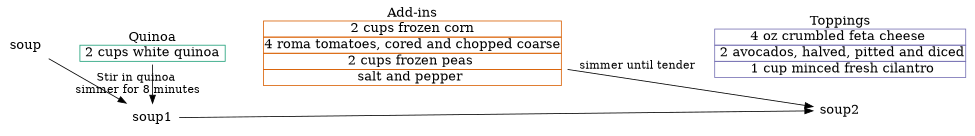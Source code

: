 digraph "step02" {
graph [ rankdir = "LR", ranksep = .4, size = 6.5];
node [ fontsize = "16", shape = "plaintext" , colorscheme = dark28  ];
edge [weight = 5]

// splines=false

"q" [
label = < <TABLE BORDER="0" CELLSPACING="0" CELLPADDING="0"><TR><TD  port="f0"> Quinoa </TD></TR>
<TR><TD BORDER="1" port="f1"> 2 cups white quinoa </TD></TR>
</TABLE> > 
, style=rounded, color=1
];

"addins" [
label = < <TABLE BORDER="0" CELLSPACING="0" CELLPADDING="0"><TR><TD  port="f0"> Add-ins </TD></TR>
<TR><TD BORDER="1" port="f1"> 2 cups frozen corn </TD></TR>
<TR><TD BORDER="1" >4 roma tomatoes, cored and chopped coarse</TD></TR>
<TR><TD BORDER="1" >2 cups frozen peas </TD></TR>
<TR><TD BORDER="1" >salt and pepper </TD></TR>
</TABLE> >
, style=rounded, color=2
];

"toppings" [
label = < <TABLE BORDER="0" CELLSPACING="0" CELLPADDING="0"><TR><TD  port="f0"> Toppings </TD></TR>
<TR><TD BORDER="1" port="f1">4 oz crumbled feta cheese </TD></TR>
<TR><TD BORDER="1" > 2 avocados, halved, pitted and diced</TD></TR>
<TR><TD BORDER="1" > 1 cup minced fresh cilantro</TD></TR>
</TABLE> >
, style=rounded, color=3
];


"soup" [label = "soup"];
"soup1" [label = "soup1"];
"soup2" [label = "soup2"];


soup -> soup1;
q -> soup1 [label = "Stir in quinoa \nsimmer for 8 minutes"];

soup1 -> soup2 ;
addins -> soup2 [label = "simmer until tender"];


{
    edge [style=invisible,dir=none, weight=50];
    "soup" -> "q" -> addins -> toppings ;
}

{rank=same; q; soup1 };


}
